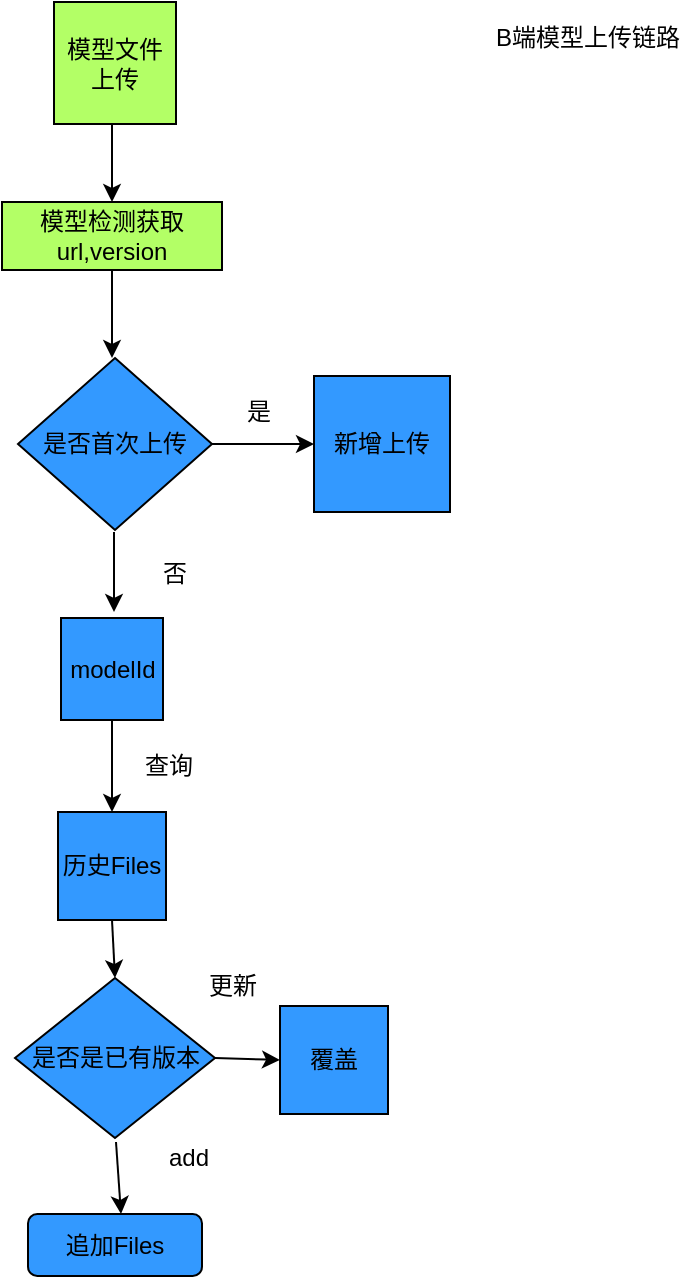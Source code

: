 <mxfile version="12.9.5" type="github"><diagram id="9I3BnIUZU20HsdY7NXI8" name="第 1 页"><mxGraphModel dx="1251" dy="740" grid="0" gridSize="10" guides="1" tooltips="1" connect="1" arrows="1" fold="1" page="1" pageScale="1" pageWidth="827" pageHeight="1169" math="0" shadow="0"><root><mxCell id="0"/><mxCell id="1" parent="0"/><mxCell id="8vnf2_uDFUVz6QNIxd2l-1" value="模型文件上传" style="whiteSpace=wrap;html=1;aspect=fixed;fillColor=#B3FF66;" vertex="1" parent="1"><mxGeometry x="170" y="70" width="61" height="61" as="geometry"/></mxCell><mxCell id="8vnf2_uDFUVz6QNIxd2l-2" value="是否首次上传" style="rhombus;whiteSpace=wrap;html=1;fillColor=#3399FF;" vertex="1" parent="1"><mxGeometry x="152" y="248" width="97" height="86" as="geometry"/></mxCell><mxCell id="8vnf2_uDFUVz6QNIxd2l-3" value="" style="endArrow=classic;html=1;entryX=0.5;entryY=0;entryDx=0;entryDy=0;" edge="1" parent="1" target="8vnf2_uDFUVz6QNIxd2l-8"><mxGeometry width="50" height="50" relative="1" as="geometry"><mxPoint x="199" y="131" as="sourcePoint"/><mxPoint x="438" y="255" as="targetPoint"/></mxGeometry></mxCell><mxCell id="8vnf2_uDFUVz6QNIxd2l-6" value="否" style="text;html=1;strokeColor=none;fillColor=none;align=center;verticalAlign=middle;whiteSpace=wrap;rounded=0;" vertex="1" parent="1"><mxGeometry x="207" y="346" width="47" height="20" as="geometry"/></mxCell><mxCell id="8vnf2_uDFUVz6QNIxd2l-7" value="新增上传" style="whiteSpace=wrap;html=1;aspect=fixed;fillColor=#3399FF;" vertex="1" parent="1"><mxGeometry x="300" y="257" width="68" height="68" as="geometry"/></mxCell><mxCell id="8vnf2_uDFUVz6QNIxd2l-8" value="模型检测获取url,version" style="rounded=0;whiteSpace=wrap;html=1;fillColor=#B3FF66;" vertex="1" parent="1"><mxGeometry x="144" y="170" width="110" height="34" as="geometry"/></mxCell><mxCell id="8vnf2_uDFUVz6QNIxd2l-9" value="" style="endArrow=classic;html=1;exitX=0.5;exitY=1;exitDx=0;exitDy=0;" edge="1" parent="1" source="8vnf2_uDFUVz6QNIxd2l-8"><mxGeometry width="50" height="50" relative="1" as="geometry"><mxPoint x="388" y="305" as="sourcePoint"/><mxPoint x="199" y="248" as="targetPoint"/></mxGeometry></mxCell><mxCell id="8vnf2_uDFUVz6QNIxd2l-11" value="" style="endArrow=classic;html=1;exitX=1;exitY=0.5;exitDx=0;exitDy=0;entryX=0;entryY=0.5;entryDx=0;entryDy=0;" edge="1" parent="1" source="8vnf2_uDFUVz6QNIxd2l-2" target="8vnf2_uDFUVz6QNIxd2l-7"><mxGeometry width="50" height="50" relative="1" as="geometry"><mxPoint x="388" y="305" as="sourcePoint"/><mxPoint x="438" y="255" as="targetPoint"/></mxGeometry></mxCell><mxCell id="8vnf2_uDFUVz6QNIxd2l-12" value="modelId" style="whiteSpace=wrap;html=1;aspect=fixed;fillColor=#3399FF;" vertex="1" parent="1"><mxGeometry x="173.5" y="378" width="51" height="51" as="geometry"/></mxCell><mxCell id="8vnf2_uDFUVz6QNIxd2l-16" value="" style="endArrow=classic;html=1;" edge="1" parent="1"><mxGeometry width="50" height="50" relative="1" as="geometry"><mxPoint x="200" y="335" as="sourcePoint"/><mxPoint x="200" y="375" as="targetPoint"/></mxGeometry></mxCell><mxCell id="8vnf2_uDFUVz6QNIxd2l-17" value="是" style="text;html=1;strokeColor=none;fillColor=none;align=center;verticalAlign=middle;whiteSpace=wrap;rounded=0;" vertex="1" parent="1"><mxGeometry x="249" y="265" width="47" height="20" as="geometry"/></mxCell><mxCell id="8vnf2_uDFUVz6QNIxd2l-18" value="历史Files" style="whiteSpace=wrap;html=1;aspect=fixed;fillColor=#3399FF;" vertex="1" parent="1"><mxGeometry x="172" y="475" width="54" height="54" as="geometry"/></mxCell><mxCell id="8vnf2_uDFUVz6QNIxd2l-27" value="" style="endArrow=classic;html=1;exitX=0.5;exitY=1;exitDx=0;exitDy=0;" edge="1" parent="1" source="8vnf2_uDFUVz6QNIxd2l-12" target="8vnf2_uDFUVz6QNIxd2l-18"><mxGeometry width="50" height="50" relative="1" as="geometry"><mxPoint x="387" y="370" as="sourcePoint"/><mxPoint x="437" y="320" as="targetPoint"/></mxGeometry></mxCell><mxCell id="8vnf2_uDFUVz6QNIxd2l-28" value="是否是已有版本" style="rhombus;whiteSpace=wrap;html=1;fillColor=#3399FF;" vertex="1" parent="1"><mxGeometry x="150.5" y="558" width="100" height="80" as="geometry"/></mxCell><mxCell id="8vnf2_uDFUVz6QNIxd2l-29" value="" style="endArrow=classic;html=1;entryX=0.5;entryY=0;entryDx=0;entryDy=0;exitX=0.5;exitY=1;exitDx=0;exitDy=0;" edge="1" parent="1" source="8vnf2_uDFUVz6QNIxd2l-18" target="8vnf2_uDFUVz6QNIxd2l-28"><mxGeometry width="50" height="50" relative="1" as="geometry"><mxPoint x="194" y="521" as="sourcePoint"/><mxPoint x="437" y="443" as="targetPoint"/></mxGeometry></mxCell><mxCell id="8vnf2_uDFUVz6QNIxd2l-30" value="覆盖" style="whiteSpace=wrap;html=1;aspect=fixed;fillColor=#3399FF;" vertex="1" parent="1"><mxGeometry x="283" y="572" width="54" height="54" as="geometry"/></mxCell><mxCell id="8vnf2_uDFUVz6QNIxd2l-31" value="" style="endArrow=classic;html=1;exitX=1;exitY=0.5;exitDx=0;exitDy=0;entryX=0;entryY=0.5;entryDx=0;entryDy=0;" edge="1" parent="1" source="8vnf2_uDFUVz6QNIxd2l-28" target="8vnf2_uDFUVz6QNIxd2l-30"><mxGeometry width="50" height="50" relative="1" as="geometry"><mxPoint x="387" y="493" as="sourcePoint"/><mxPoint x="437" y="443" as="targetPoint"/></mxGeometry></mxCell><mxCell id="8vnf2_uDFUVz6QNIxd2l-32" value="更新" style="text;html=1;strokeColor=none;fillColor=none;align=center;verticalAlign=middle;whiteSpace=wrap;rounded=0;" vertex="1" parent="1"><mxGeometry x="236" y="552" width="47" height="20" as="geometry"/></mxCell><mxCell id="8vnf2_uDFUVz6QNIxd2l-33" value="追加Files" style="rounded=1;whiteSpace=wrap;html=1;fillColor=#3399FF;" vertex="1" parent="1"><mxGeometry x="157" y="676" width="87" height="31" as="geometry"/></mxCell><mxCell id="8vnf2_uDFUVz6QNIxd2l-41" value="查询" style="text;html=1;strokeColor=none;fillColor=none;align=center;verticalAlign=middle;whiteSpace=wrap;rounded=0;" vertex="1" parent="1"><mxGeometry x="203.5" y="442" width="47" height="20" as="geometry"/></mxCell><mxCell id="8vnf2_uDFUVz6QNIxd2l-43" value="" style="endArrow=classic;html=1;entryX=0.5;entryY=0;entryDx=0;entryDy=0;" edge="1" parent="1"><mxGeometry width="50" height="50" relative="1" as="geometry"><mxPoint x="201" y="640" as="sourcePoint"/><mxPoint x="203.5" y="676" as="targetPoint"/></mxGeometry></mxCell><mxCell id="8vnf2_uDFUVz6QNIxd2l-49" value="add" style="text;html=1;strokeColor=none;fillColor=none;align=center;verticalAlign=middle;whiteSpace=wrap;rounded=0;" vertex="1" parent="1"><mxGeometry x="214" y="638" width="47" height="20" as="geometry"/></mxCell><mxCell id="8vnf2_uDFUVz6QNIxd2l-52" value="B端模型上传链路" style="text;html=1;strokeColor=none;fillColor=none;align=center;verticalAlign=middle;whiteSpace=wrap;rounded=0;" vertex="1" parent="1"><mxGeometry x="385" y="75" width="104" height="25" as="geometry"/></mxCell></root></mxGraphModel></diagram></mxfile>